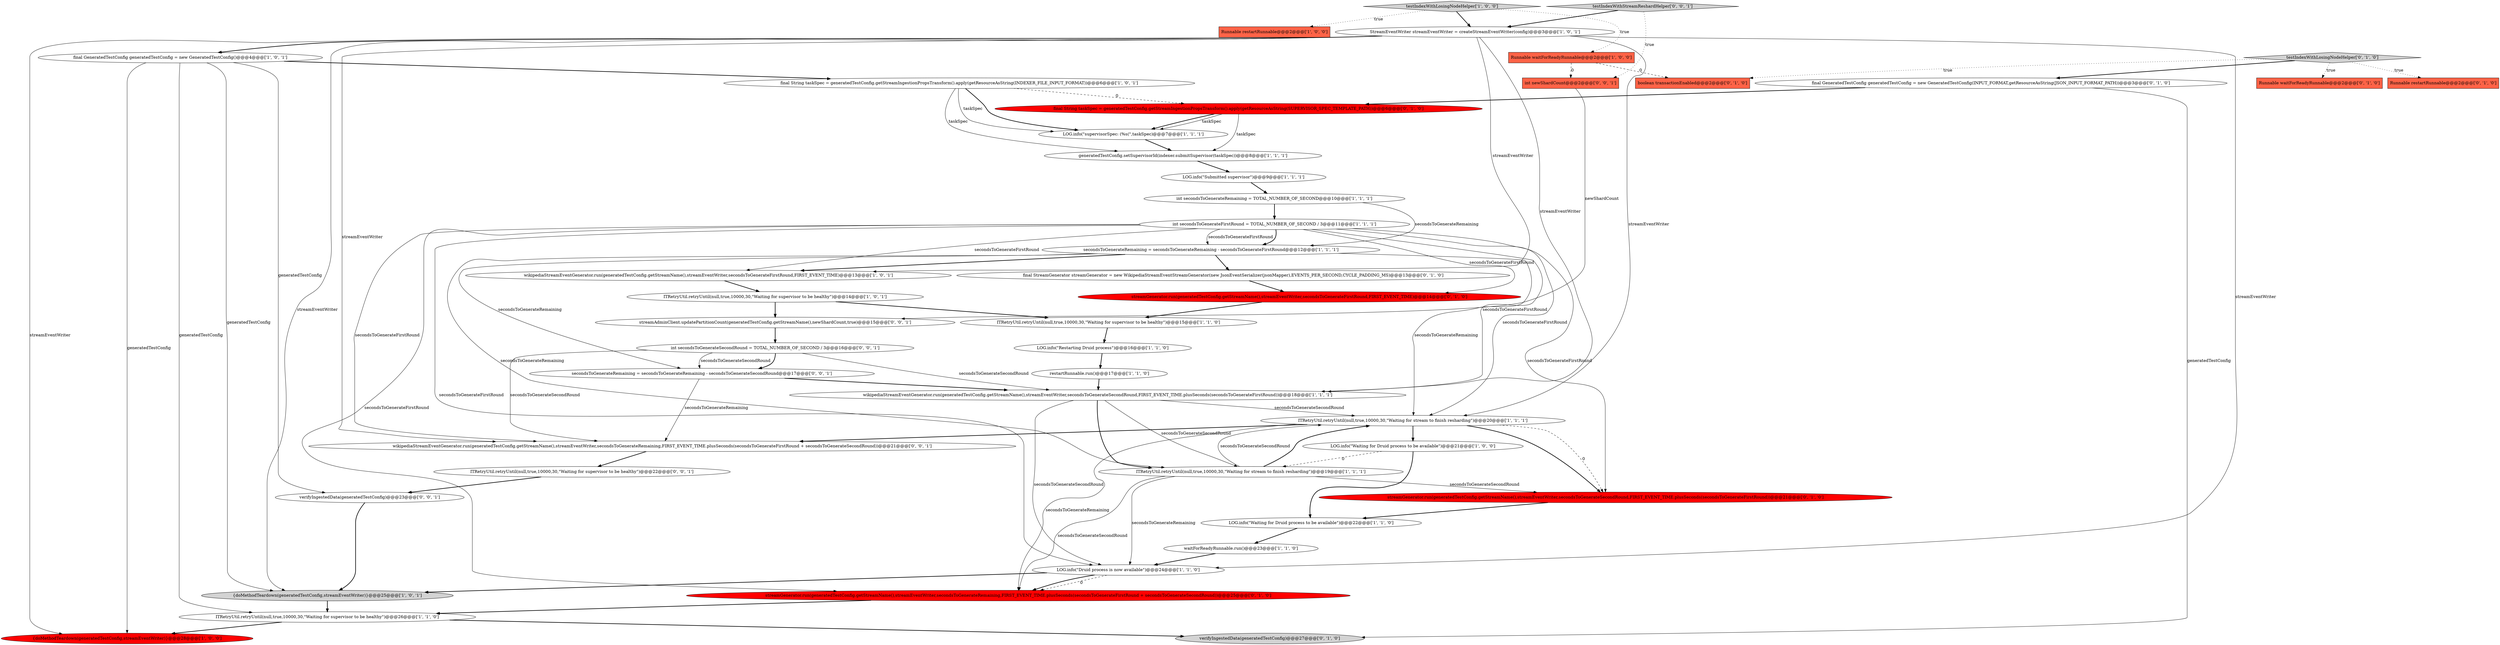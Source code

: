 digraph {
6 [style = filled, label = "Runnable restartRunnable@@@2@@@['1', '0', '0']", fillcolor = tomato, shape = box image = "AAA0AAABBB1BBB"];
7 [style = filled, label = "secondsToGenerateRemaining = secondsToGenerateRemaining - secondsToGenerateFirstRound@@@12@@@['1', '1', '1']", fillcolor = white, shape = ellipse image = "AAA0AAABBB1BBB"];
40 [style = filled, label = "int newShardCount@@@2@@@['0', '0', '1']", fillcolor = tomato, shape = box image = "AAA0AAABBB3BBB"];
37 [style = filled, label = "boolean transactionEnabled@@@2@@@['0', '1', '0']", fillcolor = tomato, shape = box image = "AAA1AAABBB2BBB"];
12 [style = filled, label = "Runnable waitForReadyRunnable@@@2@@@['1', '0', '0']", fillcolor = tomato, shape = box image = "AAA1AAABBB1BBB"];
4 [style = filled, label = "LOG.info(\"Druid process is now available\")@@@24@@@['1', '1', '0']", fillcolor = white, shape = ellipse image = "AAA0AAABBB1BBB"];
16 [style = filled, label = "ITRetryUtil.retryUntil(null,true,10000,30,\"Waiting for stream to finish resharding\")@@@20@@@['1', '1', '1']", fillcolor = white, shape = ellipse image = "AAA0AAABBB1BBB"];
14 [style = filled, label = "restartRunnable.run()@@@17@@@['1', '1', '0']", fillcolor = white, shape = ellipse image = "AAA0AAABBB1BBB"];
44 [style = filled, label = "testIndexWithStreamReshardHelper['0', '0', '1']", fillcolor = lightgray, shape = diamond image = "AAA0AAABBB3BBB"];
1 [style = filled, label = "LOG.info(\"Submitted supervisor\")@@@9@@@['1', '1', '1']", fillcolor = white, shape = ellipse image = "AAA0AAABBB1BBB"];
32 [style = filled, label = "final StreamGenerator streamGenerator = new WikipediaStreamEventStreamGenerator(new JsonEventSerializer(jsonMapper),EVENTS_PER_SECOND,CYCLE_PADDING_MS)@@@13@@@['0', '1', '0']", fillcolor = white, shape = ellipse image = "AAA0AAABBB2BBB"];
38 [style = filled, label = "int secondsToGenerateSecondRound = TOTAL_NUMBER_OF_SECOND / 3@@@16@@@['0', '0', '1']", fillcolor = white, shape = ellipse image = "AAA0AAABBB3BBB"];
25 [style = filled, label = "LOG.info(\"supervisorSpec: (%s(\",taskSpec)@@@7@@@['1', '1', '1']", fillcolor = white, shape = ellipse image = "AAA0AAABBB1BBB"];
42 [style = filled, label = "wikipediaStreamEventGenerator.run(generatedTestConfig.getStreamName(),streamEventWriter,secondsToGenerateRemaining,FIRST_EVENT_TIME.plusSeconds(secondsToGenerateFirstRound + secondsToGenerateSecondRound))@@@21@@@['0', '0', '1']", fillcolor = white, shape = ellipse image = "AAA0AAABBB3BBB"];
15 [style = filled, label = "ITRetryUtil.retryUntil(null,true,10000,30,\"Waiting for supervisor to be healthy\")@@@14@@@['1', '0', '1']", fillcolor = white, shape = ellipse image = "AAA0AAABBB1BBB"];
22 [style = filled, label = "generatedTestConfig.setSupervisorId(indexer.submitSupervisor(taskSpec))@@@8@@@['1', '1', '1']", fillcolor = white, shape = ellipse image = "AAA0AAABBB1BBB"];
41 [style = filled, label = "streamAdminClient.updatePartitionCount(generatedTestConfig.getStreamName(),newShardCount,true)@@@15@@@['0', '0', '1']", fillcolor = white, shape = ellipse image = "AAA0AAABBB3BBB"];
9 [style = filled, label = "final String taskSpec = generatedTestConfig.getStreamIngestionPropsTransform().apply(getResourceAsString(INDEXER_FILE_INPUT_FORMAT))@@@6@@@['1', '0', '1']", fillcolor = white, shape = ellipse image = "AAA0AAABBB1BBB"];
24 [style = filled, label = "{doMethodTeardown(generatedTestConfig,streamEventWriter)}@@@25@@@['1', '0', '1']", fillcolor = lightgray, shape = ellipse image = "AAA0AAABBB1BBB"];
35 [style = filled, label = "Runnable restartRunnable@@@2@@@['0', '1', '0']", fillcolor = tomato, shape = box image = "AAA0AAABBB2BBB"];
36 [style = filled, label = "final GeneratedTestConfig generatedTestConfig = new GeneratedTestConfig(INPUT_FORMAT,getResourceAsString(JSON_INPUT_FORMAT_PATH))@@@3@@@['0', '1', '0']", fillcolor = white, shape = ellipse image = "AAA0AAABBB2BBB"];
2 [style = filled, label = "wikipediaStreamEventGenerator.run(generatedTestConfig.getStreamName(),streamEventWriter,secondsToGenerateFirstRound,FIRST_EVENT_TIME)@@@13@@@['1', '0', '1']", fillcolor = white, shape = ellipse image = "AAA0AAABBB1BBB"];
17 [style = filled, label = "{doMethodTeardown(generatedTestConfig,streamEventWriter)}@@@28@@@['1', '0', '0']", fillcolor = red, shape = ellipse image = "AAA1AAABBB1BBB"];
26 [style = filled, label = "LOG.info(\"Restarting Druid process\")@@@16@@@['1', '1', '0']", fillcolor = white, shape = ellipse image = "AAA0AAABBB1BBB"];
34 [style = filled, label = "testIndexWithLosingNodeHelper['0', '1', '0']", fillcolor = lightgray, shape = diamond image = "AAA0AAABBB2BBB"];
13 [style = filled, label = "int secondsToGenerateFirstRound = TOTAL_NUMBER_OF_SECOND / 3@@@11@@@['1', '1', '1']", fillcolor = white, shape = ellipse image = "AAA0AAABBB1BBB"];
20 [style = filled, label = "int secondsToGenerateRemaining = TOTAL_NUMBER_OF_SECOND@@@10@@@['1', '1', '1']", fillcolor = white, shape = ellipse image = "AAA0AAABBB1BBB"];
29 [style = filled, label = "streamGenerator.run(generatedTestConfig.getStreamName(),streamEventWriter,secondsToGenerateFirstRound,FIRST_EVENT_TIME)@@@14@@@['0', '1', '0']", fillcolor = red, shape = ellipse image = "AAA1AAABBB2BBB"];
43 [style = filled, label = "verifyIngestedData(generatedTestConfig)@@@23@@@['0', '0', '1']", fillcolor = white, shape = ellipse image = "AAA0AAABBB3BBB"];
0 [style = filled, label = "ITRetryUtil.retryUntil(null,true,10000,30,\"Waiting for supervisor to be healthy\")@@@26@@@['1', '1', '0']", fillcolor = white, shape = ellipse image = "AAA0AAABBB1BBB"];
30 [style = filled, label = "streamGenerator.run(generatedTestConfig.getStreamName(),streamEventWriter,secondsToGenerateSecondRound,FIRST_EVENT_TIME.plusSeconds(secondsToGenerateFirstRound))@@@21@@@['0', '1', '0']", fillcolor = red, shape = ellipse image = "AAA1AAABBB2BBB"];
27 [style = filled, label = "final String taskSpec = generatedTestConfig.getStreamIngestionPropsTransform().apply(getResourceAsString(SUPERVISOR_SPEC_TEMPLATE_PATH))@@@6@@@['0', '1', '0']", fillcolor = red, shape = ellipse image = "AAA1AAABBB2BBB"];
10 [style = filled, label = "LOG.info(\"Waiting for Druid process to be available\")@@@21@@@['1', '0', '0']", fillcolor = white, shape = ellipse image = "AAA0AAABBB1BBB"];
31 [style = filled, label = "Runnable waitForReadyRunnable@@@2@@@['0', '1', '0']", fillcolor = tomato, shape = box image = "AAA0AAABBB2BBB"];
11 [style = filled, label = "LOG.info(\"Waiting for Druid process to be available\")@@@22@@@['1', '1', '0']", fillcolor = white, shape = ellipse image = "AAA0AAABBB1BBB"];
21 [style = filled, label = "StreamEventWriter streamEventWriter = createStreamEventWriter(config)@@@3@@@['1', '0', '1']", fillcolor = white, shape = ellipse image = "AAA0AAABBB1BBB"];
8 [style = filled, label = "testIndexWithLosingNodeHelper['1', '0', '0']", fillcolor = lightgray, shape = diamond image = "AAA0AAABBB1BBB"];
5 [style = filled, label = "waitForReadyRunnable.run()@@@23@@@['1', '1', '0']", fillcolor = white, shape = ellipse image = "AAA0AAABBB1BBB"];
39 [style = filled, label = "ITRetryUtil.retryUntil(null,true,10000,30,\"Waiting for supervisor to be healthy\")@@@22@@@['0', '0', '1']", fillcolor = white, shape = ellipse image = "AAA0AAABBB3BBB"];
33 [style = filled, label = "streamGenerator.run(generatedTestConfig.getStreamName(),streamEventWriter,secondsToGenerateRemaining,FIRST_EVENT_TIME.plusSeconds(secondsToGenerateFirstRound + secondsToGenerateSecondRound))@@@25@@@['0', '1', '0']", fillcolor = red, shape = ellipse image = "AAA1AAABBB2BBB"];
28 [style = filled, label = "verifyIngestedData(generatedTestConfig)@@@27@@@['0', '1', '0']", fillcolor = lightgray, shape = ellipse image = "AAA0AAABBB2BBB"];
45 [style = filled, label = "secondsToGenerateRemaining = secondsToGenerateRemaining - secondsToGenerateSecondRound@@@17@@@['0', '0', '1']", fillcolor = white, shape = ellipse image = "AAA0AAABBB3BBB"];
23 [style = filled, label = "ITRetryUtil.retryUntil(null,true,10000,30,\"Waiting for supervisor to be healthy\")@@@15@@@['1', '1', '0']", fillcolor = white, shape = ellipse image = "AAA0AAABBB1BBB"];
19 [style = filled, label = "wikipediaStreamEventGenerator.run(generatedTestConfig.getStreamName(),streamEventWriter,secondsToGenerateSecondRound,FIRST_EVENT_TIME.plusSeconds(secondsToGenerateFirstRound))@@@18@@@['1', '1', '1']", fillcolor = white, shape = ellipse image = "AAA0AAABBB1BBB"];
18 [style = filled, label = "ITRetryUtil.retryUntil(null,true,10000,30,\"Waiting for stream to finish resharding\")@@@19@@@['1', '1', '1']", fillcolor = white, shape = ellipse image = "AAA0AAABBB1BBB"];
3 [style = filled, label = "final GeneratedTestConfig generatedTestConfig = new GeneratedTestConfig()@@@4@@@['1', '0', '1']", fillcolor = white, shape = ellipse image = "AAA0AAABBB1BBB"];
7->32 [style = bold, label=""];
25->22 [style = bold, label=""];
7->18 [style = solid, label="secondsToGenerateRemaining"];
38->42 [style = solid, label="secondsToGenerateSecondRound"];
1->20 [style = bold, label=""];
9->27 [style = dashed, label="0"];
21->16 [style = solid, label="streamEventWriter"];
7->16 [style = solid, label="secondsToGenerateRemaining"];
16->33 [style = solid, label="secondsToGenerateRemaining"];
4->33 [style = dashed, label="0"];
38->19 [style = solid, label="secondsToGenerateSecondRound"];
33->0 [style = bold, label=""];
30->11 [style = bold, label=""];
45->42 [style = solid, label="secondsToGenerateRemaining"];
43->24 [style = bold, label=""];
44->40 [style = dotted, label="true"];
2->15 [style = bold, label=""];
9->25 [style = solid, label="taskSpec"];
15->41 [style = bold, label=""];
21->42 [style = solid, label="streamEventWriter"];
16->42 [style = bold, label=""];
21->24 [style = solid, label="streamEventWriter"];
34->37 [style = dotted, label="true"];
13->2 [style = solid, label="secondsToGenerateFirstRound"];
27->25 [style = bold, label=""];
36->28 [style = solid, label="generatedTestConfig"];
10->18 [style = dashed, label="0"];
13->30 [style = solid, label="secondsToGenerateFirstRound"];
21->3 [style = bold, label=""];
10->11 [style = bold, label=""];
19->18 [style = bold, label=""];
44->21 [style = bold, label=""];
12->37 [style = dashed, label="0"];
20->7 [style = solid, label="secondsToGenerateRemaining"];
24->0 [style = bold, label=""];
0->17 [style = bold, label=""];
9->22 [style = solid, label="taskSpec"];
26->14 [style = bold, label=""];
21->17 [style = solid, label="streamEventWriter"];
3->24 [style = solid, label="generatedTestConfig"];
38->45 [style = bold, label=""];
27->25 [style = solid, label="taskSpec"];
29->23 [style = bold, label=""];
34->31 [style = dotted, label="true"];
8->12 [style = dotted, label="true"];
7->2 [style = bold, label=""];
34->36 [style = bold, label=""];
41->38 [style = bold, label=""];
19->4 [style = solid, label="secondsToGenerateSecondRound"];
18->33 [style = solid, label="secondsToGenerateSecondRound"];
21->4 [style = solid, label="streamEventWriter"];
13->4 [style = solid, label="secondsToGenerateFirstRound"];
21->19 [style = solid, label="streamEventWriter"];
20->13 [style = bold, label=""];
4->24 [style = bold, label=""];
13->16 [style = solid, label="secondsToGenerateFirstRound"];
42->39 [style = bold, label=""];
14->19 [style = bold, label=""];
4->33 [style = bold, label=""];
18->16 [style = solid, label="secondsToGenerateSecondRound"];
19->16 [style = solid, label="secondsToGenerateSecondRound"];
3->9 [style = bold, label=""];
11->5 [style = bold, label=""];
21->2 [style = solid, label="streamEventWriter"];
7->45 [style = solid, label="secondsToGenerateRemaining"];
19->18 [style = solid, label="secondsToGenerateSecondRound"];
8->6 [style = dotted, label="true"];
16->30 [style = dashed, label="0"];
34->35 [style = dotted, label="true"];
38->45 [style = solid, label="secondsToGenerateSecondRound"];
16->30 [style = bold, label=""];
5->4 [style = bold, label=""];
3->17 [style = solid, label="generatedTestConfig"];
13->33 [style = solid, label="secondsToGenerateFirstRound"];
22->1 [style = bold, label=""];
18->16 [style = bold, label=""];
15->23 [style = bold, label=""];
27->22 [style = solid, label="taskSpec"];
18->4 [style = solid, label="secondsToGenerateRemaining"];
3->0 [style = solid, label="generatedTestConfig"];
16->10 [style = bold, label=""];
39->43 [style = bold, label=""];
23->26 [style = bold, label=""];
18->30 [style = solid, label="secondsToGenerateSecondRound"];
32->29 [style = bold, label=""];
40->41 [style = solid, label="newShardCount"];
36->27 [style = bold, label=""];
12->40 [style = dashed, label="0"];
45->19 [style = bold, label=""];
13->7 [style = bold, label=""];
9->25 [style = bold, label=""];
13->19 [style = solid, label="secondsToGenerateFirstRound"];
13->42 [style = solid, label="secondsToGenerateFirstRound"];
8->21 [style = bold, label=""];
3->43 [style = solid, label="generatedTestConfig"];
13->7 [style = solid, label="secondsToGenerateFirstRound"];
0->28 [style = bold, label=""];
13->29 [style = solid, label="secondsToGenerateFirstRound"];
}
